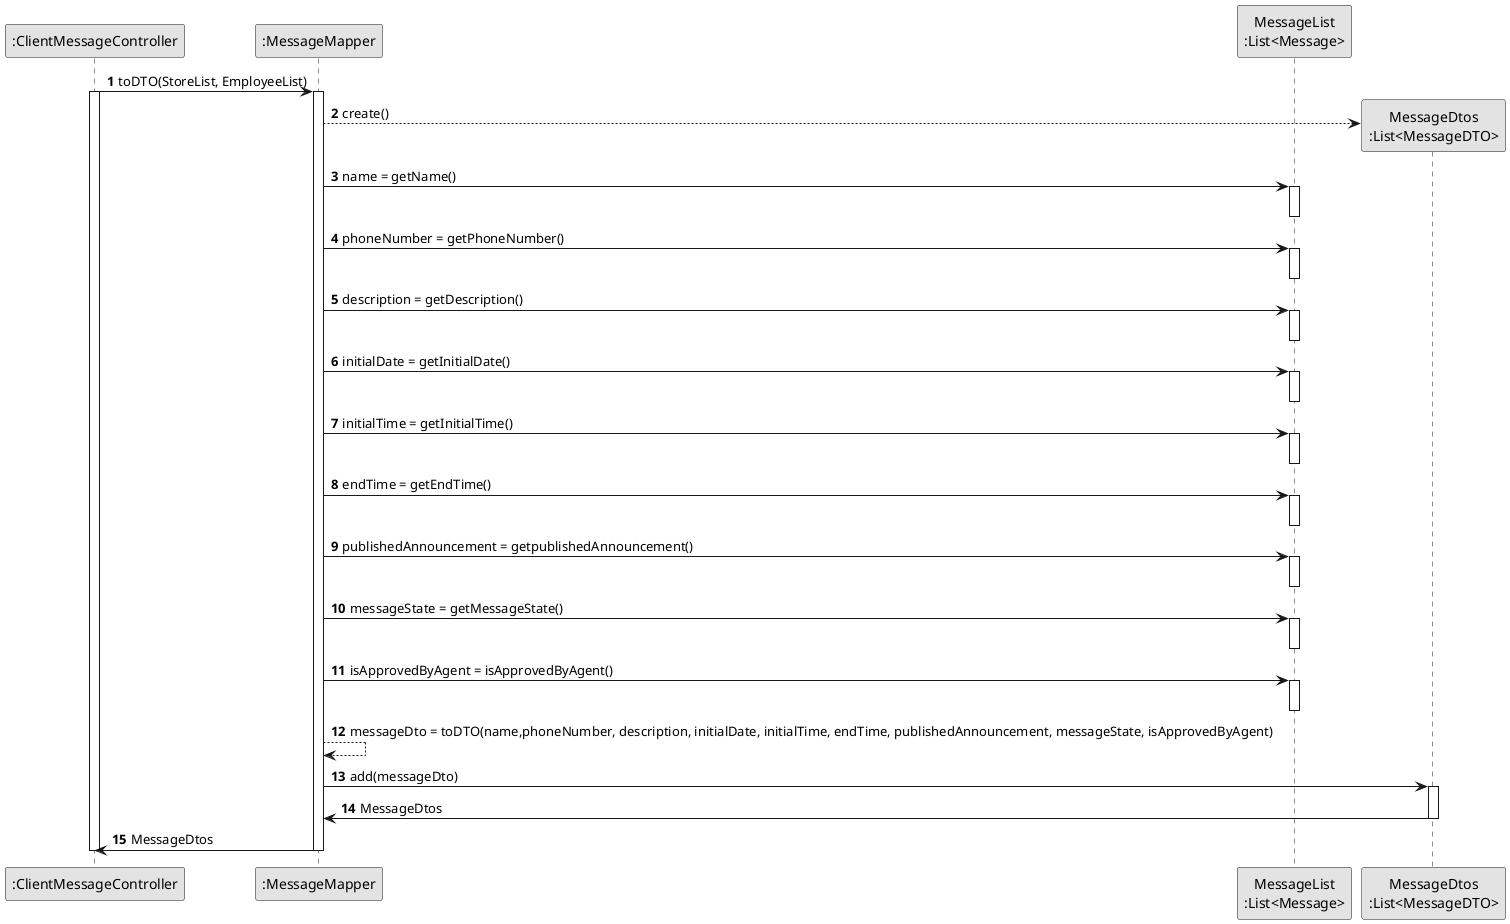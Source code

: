 @startuml
skinparam monochrome true
skinparam packageStyle rectangle
skinparam shadowing false

autonumber

'hide footbox
participant ":ClientMessageController" as ClientMessageController
participant ":MessageMapper" as MessageMapper
participant "MessageList\n:List<Message>" as MessageList
participant "MessageDtos\n:List<MessageDTO>" as MessageDtos

    ClientMessageController -> MessageMapper : toDTO(StoreList, EmployeeList)
    activate ClientMessageController
    activate MessageMapper

    create MessageDtos
    MessageMapper --> MessageDtos** : create()
        
    MessageMapper -> MessageList : name = getName()
    activate MessageList
    deactivate MessageList

    MessageMapper -> MessageList : phoneNumber = getPhoneNumber()
    activate MessageList
    deactivate MessageList

    MessageMapper -> MessageList : description = getDescription()
    activate MessageList
    deactivate MessageList

    MessageMapper -> MessageList : initialDate = getInitialDate()
    activate MessageList
    deactivate MessageList

    MessageMapper -> MessageList : initialTime = getInitialTime()
    activate MessageList
    deactivate MessageList

    MessageMapper -> MessageList : endTime = getEndTime()
    activate MessageList
    deactivate MessageList

    MessageMapper -> MessageList : publishedAnnouncement = getpublishedAnnouncement()
    activate MessageList
    deactivate MessageList

    MessageMapper -> MessageList : messageState = getMessageState()
    activate MessageList
    deactivate MessageList

    MessageMapper -> MessageList : isApprovedByAgent = isApprovedByAgent()
    activate MessageList
    deactivate MessageList

    MessageMapper --> MessageMapper : messageDto = toDTO(name,phoneNumber, description, initialDate, initialTime, endTime, publishedAnnouncement, messageState, isApprovedByAgent)
    MessageMapper -> MessageDtos : add(messageDto)
    activate MessageDtos
    MessageDtos -> MessageMapper : MessageDtos
    deactivate MessageDtos

    MessageMapper -> ClientMessageController : MessageDtos

    deactivate MessageMapper 
deactivate ClientMessageController

@enduml